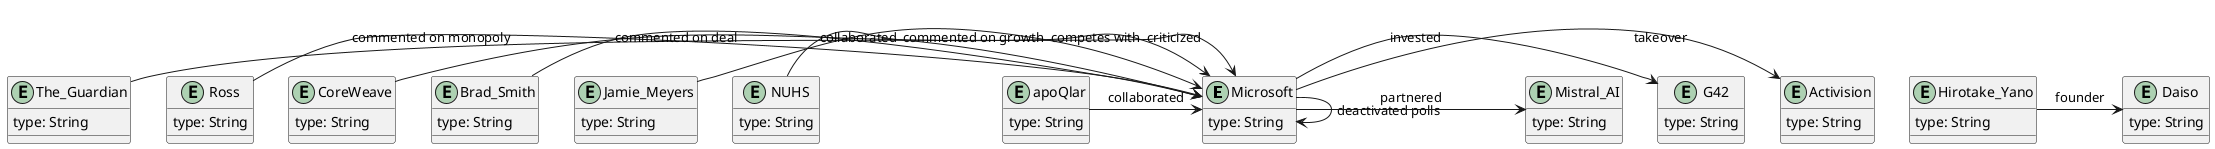 @startuml
entity Microsoft {             
type: String 
} 
entity The_Guardian {             
type: String 
} 
entity Ross {             
type: String 
} 
entity CoreWeave {             
type: String 
} 
entity Brad_Smith {             
type: String 
} 
entity Activision {             
type: String 
} 
entity Jamie_Meyers {             
type: String 
} 
entity G42 {             
type: String 
} 
entity Mistral_AI {             
type: String 
} 
entity NUHS {             
type: String 
} 
entity apoQlar {             
type: String 
} 
entity Hirotake_Yano {             
type: String 
} 
entity Daiso {             
type: String 
} 
Microsoft -> Microsoft : deactivated polls
The_Guardian -> Microsoft : criticized
Ross -> Microsoft : commented on monopoly
CoreWeave -> Microsoft : competes with
Brad_Smith -> Microsoft : commented on deal
Microsoft -> Activision : takeover
Jamie_Meyers -> Microsoft : commented on growth
Microsoft -> G42 : invested
Microsoft -> Mistral_AI : partnered
NUHS -> Microsoft : collaborated
apoQlar -> Microsoft : collaborated
Hirotake_Yano -> Daiso : founder
@enduml